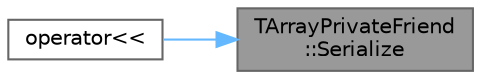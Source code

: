 digraph "TArrayPrivateFriend::Serialize"
{
 // INTERACTIVE_SVG=YES
 // LATEX_PDF_SIZE
  bgcolor="transparent";
  edge [fontname=Helvetica,fontsize=10,labelfontname=Helvetica,labelfontsize=10];
  node [fontname=Helvetica,fontsize=10,shape=box,height=0.2,width=0.4];
  rankdir="RL";
  Node1 [id="Node000001",label="TArrayPrivateFriend\l::Serialize",height=0.2,width=0.4,color="gray40", fillcolor="grey60", style="filled", fontcolor="black",tooltip="Serialization operator."];
  Node1 -> Node2 [id="edge1_Node000001_Node000002",dir="back",color="steelblue1",style="solid",tooltip=" "];
  Node2 [id="Node000002",label="operator\<\<",height=0.2,width=0.4,color="grey40", fillcolor="white", style="filled",URL="$df/dd0/Array_8h.html#a5f5b773e6f2da9854fd4e39ec9c59030",tooltip=" "];
}

